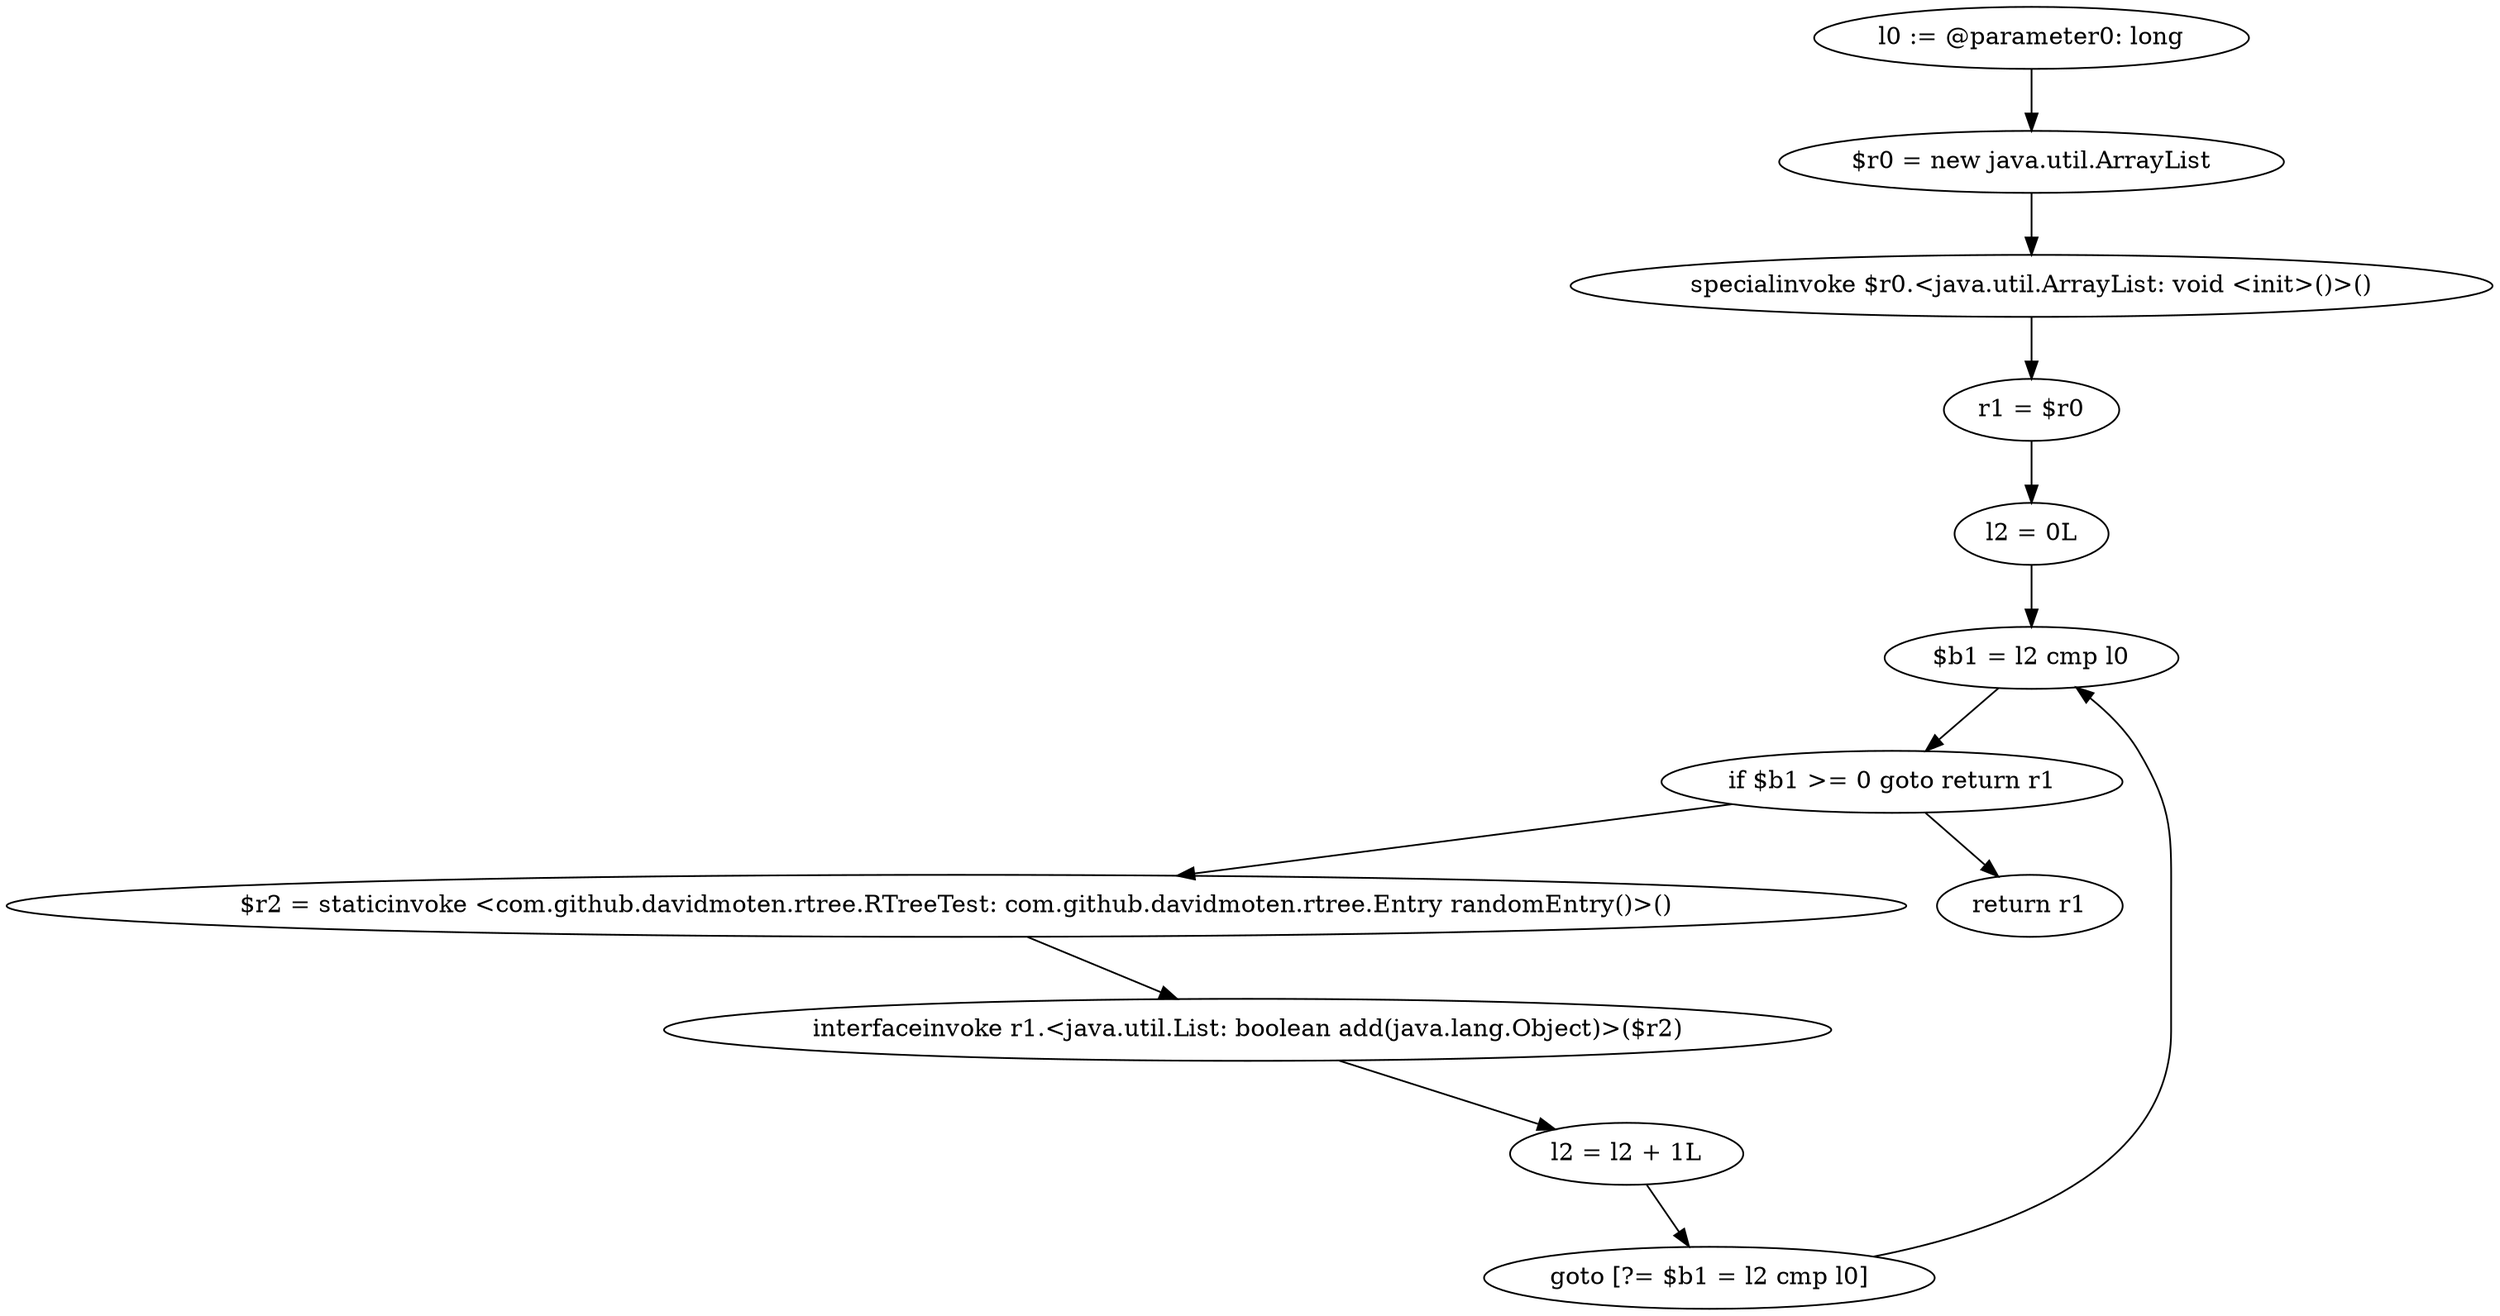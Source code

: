 digraph "unitGraph" {
    "l0 := @parameter0: long"
    "$r0 = new java.util.ArrayList"
    "specialinvoke $r0.<java.util.ArrayList: void <init>()>()"
    "r1 = $r0"
    "l2 = 0L"
    "$b1 = l2 cmp l0"
    "if $b1 >= 0 goto return r1"
    "$r2 = staticinvoke <com.github.davidmoten.rtree.RTreeTest: com.github.davidmoten.rtree.Entry randomEntry()>()"
    "interfaceinvoke r1.<java.util.List: boolean add(java.lang.Object)>($r2)"
    "l2 = l2 + 1L"
    "goto [?= $b1 = l2 cmp l0]"
    "return r1"
    "l0 := @parameter0: long"->"$r0 = new java.util.ArrayList";
    "$r0 = new java.util.ArrayList"->"specialinvoke $r0.<java.util.ArrayList: void <init>()>()";
    "specialinvoke $r0.<java.util.ArrayList: void <init>()>()"->"r1 = $r0";
    "r1 = $r0"->"l2 = 0L";
    "l2 = 0L"->"$b1 = l2 cmp l0";
    "$b1 = l2 cmp l0"->"if $b1 >= 0 goto return r1";
    "if $b1 >= 0 goto return r1"->"$r2 = staticinvoke <com.github.davidmoten.rtree.RTreeTest: com.github.davidmoten.rtree.Entry randomEntry()>()";
    "if $b1 >= 0 goto return r1"->"return r1";
    "$r2 = staticinvoke <com.github.davidmoten.rtree.RTreeTest: com.github.davidmoten.rtree.Entry randomEntry()>()"->"interfaceinvoke r1.<java.util.List: boolean add(java.lang.Object)>($r2)";
    "interfaceinvoke r1.<java.util.List: boolean add(java.lang.Object)>($r2)"->"l2 = l2 + 1L";
    "l2 = l2 + 1L"->"goto [?= $b1 = l2 cmp l0]";
    "goto [?= $b1 = l2 cmp l0]"->"$b1 = l2 cmp l0";
}
